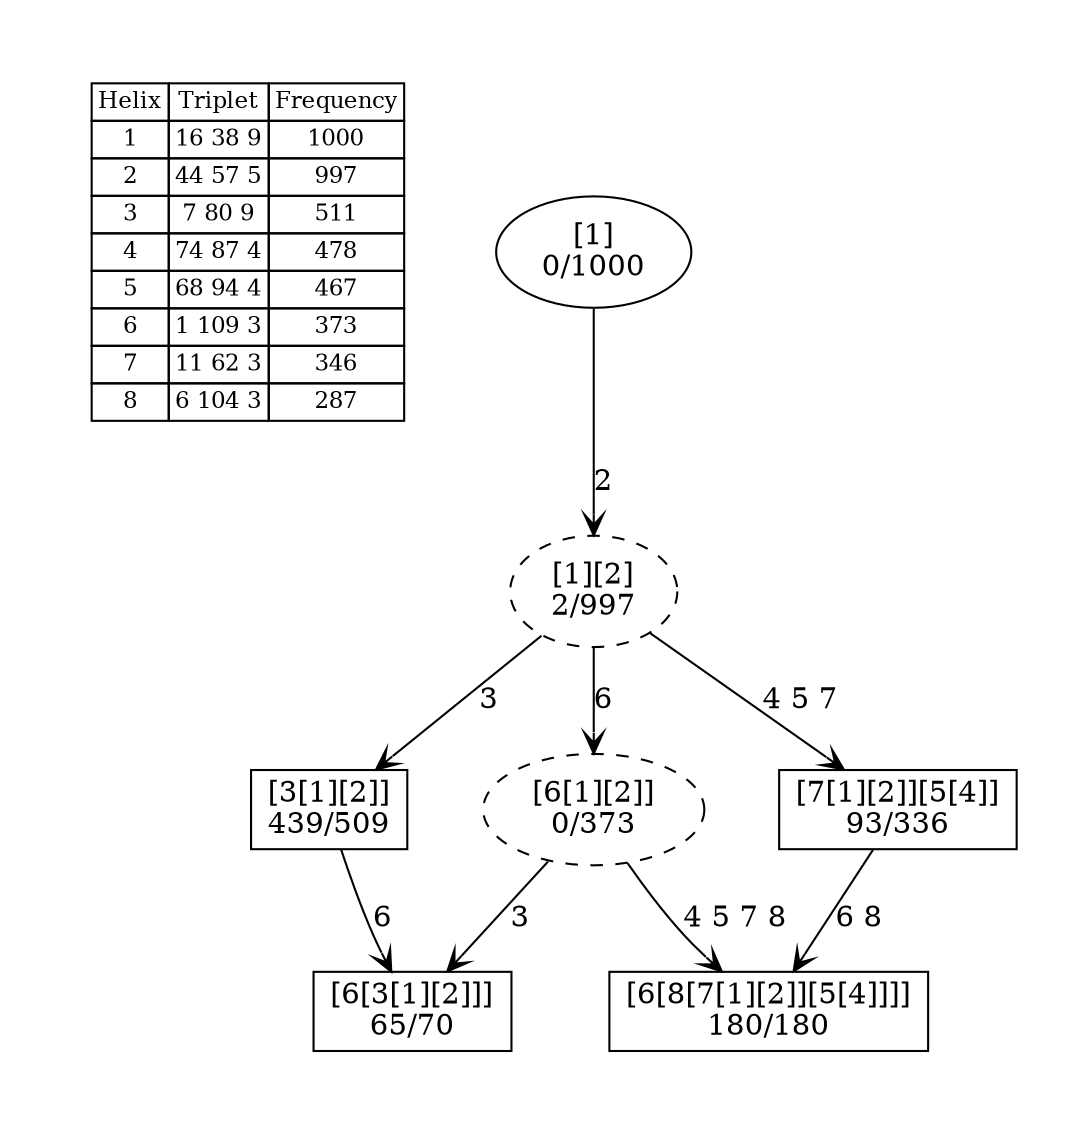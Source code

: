digraph G {
	pad = 0.5;
	nodesep = 0.5;
"legend" [label = < <table border="0" cellborder="1" cellspacing="0"><tr><td>Helix</td><td>Triplet</td><td>Frequency</td></tr>
<tr><td>1</td><td>16 38 9</td><td>1000</td></tr>
<tr><td>2</td><td>44 57 5</td><td>997</td></tr>
<tr><td>3</td><td>7 80 9</td><td>511</td></tr>
<tr><td>4</td><td>74 87 4</td><td>478</td></tr>
<tr><td>5</td><td>68 94 4</td><td>467</td></tr>
<tr><td>6</td><td>1 109 3</td><td>373</td></tr>
<tr><td>7</td><td>11 62 3</td><td>346</td></tr>
<tr><td>8</td><td>6 104 3</td><td>287</td></tr>
</table>>, shape = plaintext, fontsize=11];
"1 2 3 " [shape = box];
"1 2 4 5 6 7 8 " [shape = box];
"1 2 4 5 7 " [shape = box];
"1 2 3 6 " [shape = box];
"1 2 " [style = dashed];
"1 2 6 " [style = dashed];
"1 2 3 " [label = "[3[1][2]]\n439/509"];
"1 2 4 5 6 7 8 " [label = "[6[8[7[1][2]][5[4]]]]\n180/180"];
"1 2 4 5 7 " [label = "[7[1][2]][5[4]]\n93/336"];
"1 2 3 6 " [label = "[6[3[1][2]]]\n65/70"];
"1 2 " [label = "[1][2]\n2/997"];
"1 2 6 " [label = "[6[1][2]]\n0/373"];
"1 " [label = "[1]\n0/1000"];
"1 2 3 " -> "1 2 3 6 " [label = "6 ", arrowhead = vee];
"1 2 4 5 7 " -> "1 2 4 5 6 7 8 " [label = "6 8 ", arrowhead = vee];
"1 2 " -> "1 2 3 " [label = "3 ", arrowhead = vee];
"1 2 " -> "1 2 6 " [label = "6 ", arrowhead = vee];
"1 2 " -> "1 2 4 5 7 " [label = "4 5 7 ", arrowhead = vee];
"1 2 6 " -> "1 2 4 5 6 7 8 " [label = "4 5 7 8 ", arrowhead = vee];
"1 2 6 " -> "1 2 3 6 " [label = "3 ", arrowhead = vee];
"1 " -> "1 2 " [label = "2 ", arrowhead = vee];
}